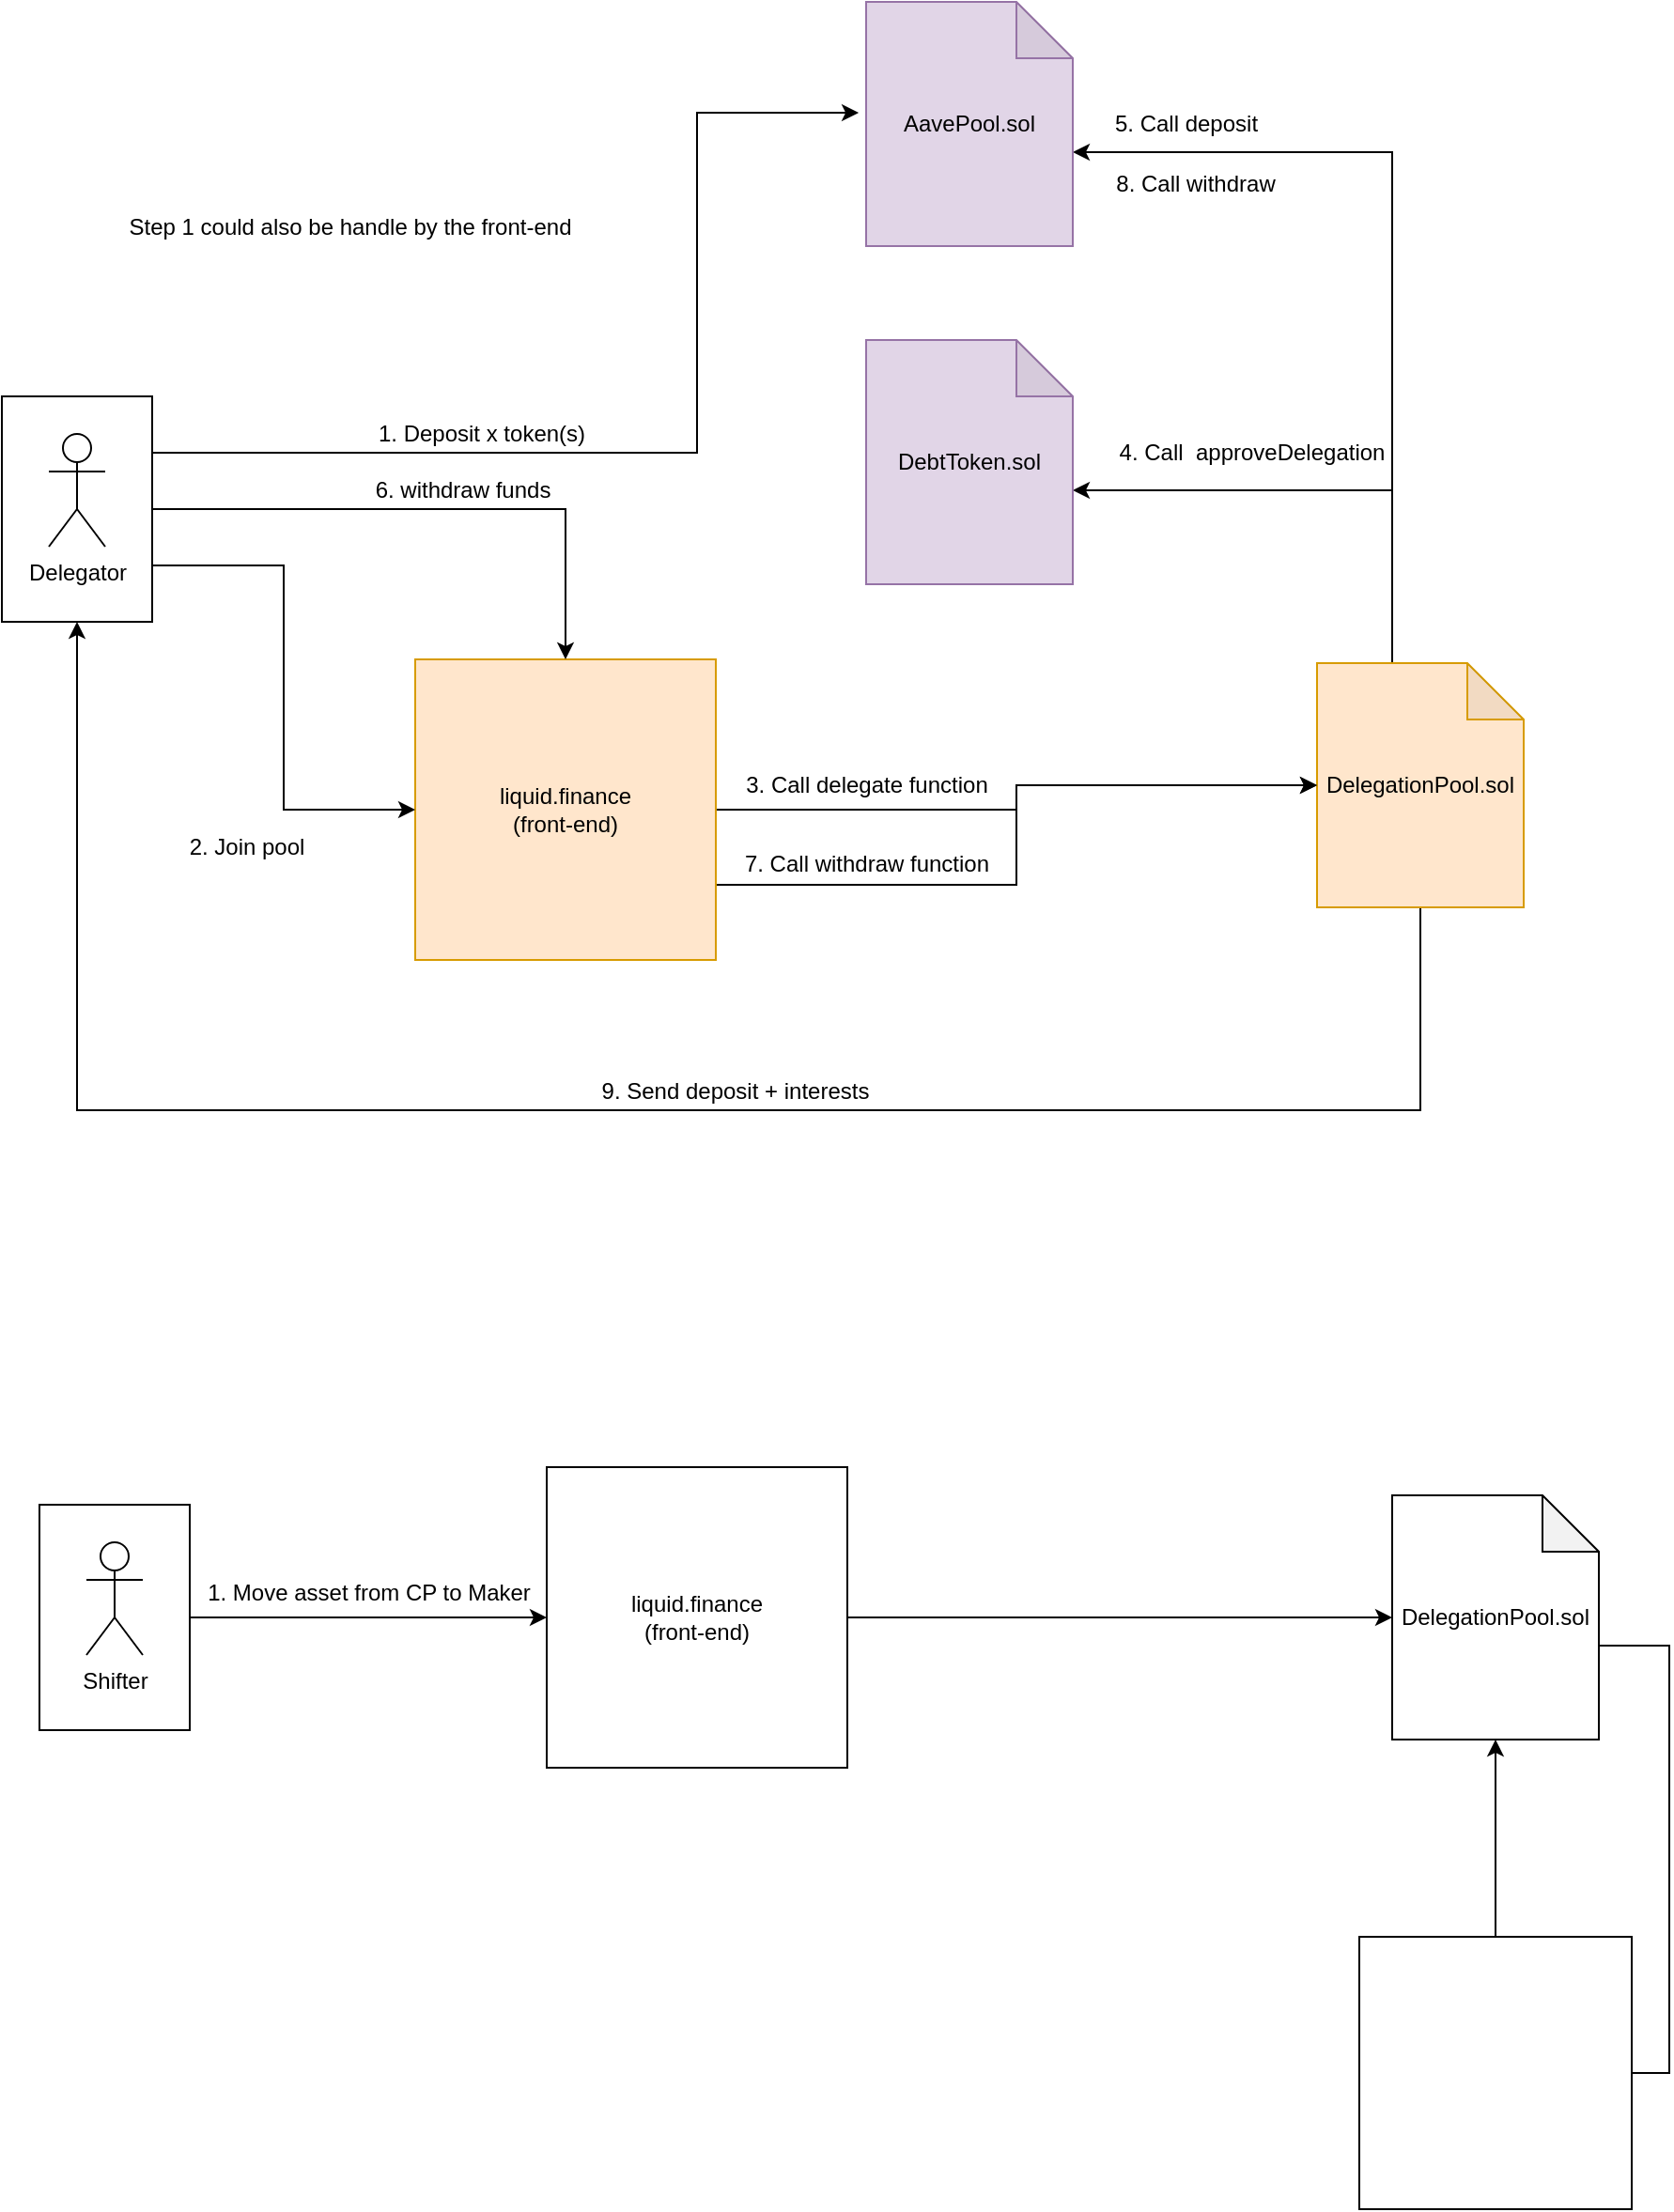 <mxfile version="13.5.5" type="github"><diagram id="NTMcU_fwxbcvkcv0-qTo" name="Page-1"><mxGraphModel dx="2946" dy="2336" grid="1" gridSize="10" guides="1" tooltips="1" connect="1" arrows="1" fold="1" page="1" pageScale="1" pageWidth="827" pageHeight="1169" math="0" shadow="0"><root><mxCell id="0"/><mxCell id="1" parent="0"/><mxCell id="UauZa3AIQCPvGjIYSBmQ-29" style="edgeStyle=orthogonalEdgeStyle;rounded=0;orthogonalLoop=1;jettySize=auto;html=1;exitX=0.5;exitY=1;exitDx=0;exitDy=0;exitPerimeter=0;entryX=0.5;entryY=1;entryDx=0;entryDy=0;" edge="1" parent="1" source="UauZa3AIQCPvGjIYSBmQ-1" target="UauZa3AIQCPvGjIYSBmQ-11"><mxGeometry relative="1" as="geometry"><Array as="points"><mxPoint x="765" y="530"/><mxPoint x="50" y="530"/></Array></mxGeometry></mxCell><mxCell id="UauZa3AIQCPvGjIYSBmQ-39" style="edgeStyle=orthogonalEdgeStyle;rounded=0;orthogonalLoop=1;jettySize=auto;html=1;exitX=0;exitY=0;exitDx=40;exitDy=0;exitPerimeter=0;entryX=0;entryY=0;entryDx=110;entryDy=80;entryPerimeter=0;" edge="1" parent="1" source="UauZa3AIQCPvGjIYSBmQ-1" target="UauZa3AIQCPvGjIYSBmQ-3"><mxGeometry relative="1" as="geometry"/></mxCell><mxCell id="UauZa3AIQCPvGjIYSBmQ-45" style="edgeStyle=orthogonalEdgeStyle;rounded=0;orthogonalLoop=1;jettySize=auto;html=1;exitX=0;exitY=0;exitDx=40;exitDy=0;exitPerimeter=0;entryX=0;entryY=0;entryDx=110;entryDy=80;entryPerimeter=0;" edge="1" parent="1" source="UauZa3AIQCPvGjIYSBmQ-1" target="UauZa3AIQCPvGjIYSBmQ-34"><mxGeometry relative="1" as="geometry"/></mxCell><mxCell id="UauZa3AIQCPvGjIYSBmQ-1" value="DelegationPool.sol" style="shape=note;whiteSpace=wrap;html=1;backgroundOutline=1;darkOpacity=0.05;fillColor=#ffe6cc;strokeColor=#d79b00;" vertex="1" parent="1"><mxGeometry x="710" y="292" width="110" height="130" as="geometry"/></mxCell><mxCell id="UauZa3AIQCPvGjIYSBmQ-3" value="AavePool.sol" style="shape=note;whiteSpace=wrap;html=1;backgroundOutline=1;darkOpacity=0.05;fillColor=#e1d5e7;strokeColor=#9673a6;" vertex="1" parent="1"><mxGeometry x="470" y="-60" width="110" height="130" as="geometry"/></mxCell><mxCell id="UauZa3AIQCPvGjIYSBmQ-6" value="4. Call&amp;nbsp; approveDelegation" style="text;html=1;align=center;verticalAlign=middle;resizable=0;points=[];autosize=1;" vertex="1" parent="1"><mxGeometry x="595" y="170" width="160" height="20" as="geometry"/></mxCell><mxCell id="UauZa3AIQCPvGjIYSBmQ-12" value="" style="group" vertex="1" connectable="0" parent="1"><mxGeometry x="10" y="150" width="80" height="120" as="geometry"/></mxCell><mxCell id="UauZa3AIQCPvGjIYSBmQ-11" value="" style="rounded=0;whiteSpace=wrap;html=1;" vertex="1" parent="UauZa3AIQCPvGjIYSBmQ-12"><mxGeometry width="80" height="120" as="geometry"/></mxCell><mxCell id="UauZa3AIQCPvGjIYSBmQ-4" value="Delegator" style="shape=umlActor;verticalLabelPosition=bottom;verticalAlign=top;html=1;outlineConnect=0;" vertex="1" parent="UauZa3AIQCPvGjIYSBmQ-12"><mxGeometry x="25" y="20" width="30" height="60" as="geometry"/></mxCell><mxCell id="UauZa3AIQCPvGjIYSBmQ-13" style="edgeStyle=orthogonalEdgeStyle;rounded=0;orthogonalLoop=1;jettySize=auto;html=1;exitX=1;exitY=0.25;exitDx=0;exitDy=0;entryX=-0.036;entryY=0.454;entryDx=0;entryDy=0;entryPerimeter=0;" edge="1" parent="1" source="UauZa3AIQCPvGjIYSBmQ-11" target="UauZa3AIQCPvGjIYSBmQ-3"><mxGeometry relative="1" as="geometry"><Array as="points"><mxPoint x="380" y="180"/><mxPoint x="380" y="-1"/></Array></mxGeometry></mxCell><mxCell id="UauZa3AIQCPvGjIYSBmQ-14" value="1. Deposit x token(s)" style="text;html=1;align=center;verticalAlign=middle;resizable=0;points=[];autosize=1;" vertex="1" parent="1"><mxGeometry x="200" y="160" width="130" height="20" as="geometry"/></mxCell><mxCell id="UauZa3AIQCPvGjIYSBmQ-16" value="3. Call delegate function" style="text;html=1;align=center;verticalAlign=middle;resizable=0;points=[];autosize=1;" vertex="1" parent="1"><mxGeometry x="400" y="347" width="140" height="20" as="geometry"/></mxCell><mxCell id="UauZa3AIQCPvGjIYSBmQ-23" style="edgeStyle=orthogonalEdgeStyle;rounded=0;orthogonalLoop=1;jettySize=auto;html=1;exitX=1;exitY=0.5;exitDx=0;exitDy=0;entryX=0;entryY=0.5;entryDx=0;entryDy=0;entryPerimeter=0;" edge="1" parent="1" source="UauZa3AIQCPvGjIYSBmQ-20" target="UauZa3AIQCPvGjIYSBmQ-1"><mxGeometry relative="1" as="geometry"/></mxCell><mxCell id="UauZa3AIQCPvGjIYSBmQ-27" style="edgeStyle=orthogonalEdgeStyle;rounded=0;orthogonalLoop=1;jettySize=auto;html=1;exitX=1;exitY=0.75;exitDx=0;exitDy=0;entryX=0;entryY=0.5;entryDx=0;entryDy=0;entryPerimeter=0;" edge="1" parent="1" source="UauZa3AIQCPvGjIYSBmQ-20" target="UauZa3AIQCPvGjIYSBmQ-1"><mxGeometry relative="1" as="geometry"/></mxCell><mxCell id="UauZa3AIQCPvGjIYSBmQ-20" value="liquid.finance&lt;br&gt;(front-end)" style="whiteSpace=wrap;html=1;aspect=fixed;fillColor=#ffe6cc;strokeColor=#d79b00;" vertex="1" parent="1"><mxGeometry x="230" y="290" width="160" height="160" as="geometry"/></mxCell><mxCell id="UauZa3AIQCPvGjIYSBmQ-21" style="edgeStyle=orthogonalEdgeStyle;rounded=0;orthogonalLoop=1;jettySize=auto;html=1;exitX=1;exitY=0.75;exitDx=0;exitDy=0;entryX=0;entryY=0.5;entryDx=0;entryDy=0;" edge="1" parent="1" source="UauZa3AIQCPvGjIYSBmQ-11" target="UauZa3AIQCPvGjIYSBmQ-20"><mxGeometry relative="1" as="geometry"/></mxCell><mxCell id="UauZa3AIQCPvGjIYSBmQ-22" value="2. Join pool" style="text;html=1;align=center;verticalAlign=middle;resizable=0;points=[];autosize=1;" vertex="1" parent="1"><mxGeometry x="100" y="380" width="80" height="20" as="geometry"/></mxCell><mxCell id="UauZa3AIQCPvGjIYSBmQ-24" style="edgeStyle=orthogonalEdgeStyle;rounded=0;orthogonalLoop=1;jettySize=auto;html=1;exitX=1;exitY=0.5;exitDx=0;exitDy=0;entryX=0.5;entryY=0;entryDx=0;entryDy=0;" edge="1" parent="1" source="UauZa3AIQCPvGjIYSBmQ-11" target="UauZa3AIQCPvGjIYSBmQ-20"><mxGeometry relative="1" as="geometry"/></mxCell><mxCell id="UauZa3AIQCPvGjIYSBmQ-25" value="6. withdraw funds" style="text;html=1;align=center;verticalAlign=middle;resizable=0;points=[];autosize=1;" vertex="1" parent="1"><mxGeometry x="200" y="190" width="110" height="20" as="geometry"/></mxCell><mxCell id="UauZa3AIQCPvGjIYSBmQ-28" value="7. Call withdraw function" style="text;html=1;align=center;verticalAlign=middle;resizable=0;points=[];autosize=1;" vertex="1" parent="1"><mxGeometry x="395" y="389" width="150" height="20" as="geometry"/></mxCell><mxCell id="UauZa3AIQCPvGjIYSBmQ-30" value="9. Send deposit + interests" style="text;html=1;align=center;verticalAlign=middle;resizable=0;points=[];autosize=1;" vertex="1" parent="1"><mxGeometry x="320" y="510" width="160" height="20" as="geometry"/></mxCell><mxCell id="UauZa3AIQCPvGjIYSBmQ-34" value="DebtToken.sol" style="shape=note;whiteSpace=wrap;html=1;backgroundOutline=1;darkOpacity=0.05;fillColor=#e1d5e7;strokeColor=#9673a6;" vertex="1" parent="1"><mxGeometry x="470" y="120" width="110" height="130" as="geometry"/></mxCell><mxCell id="UauZa3AIQCPvGjIYSBmQ-41" value="5. Call deposit" style="text;html=1;align=center;verticalAlign=middle;resizable=0;points=[];autosize=1;" vertex="1" parent="1"><mxGeometry x="595" y="-5" width="90" height="20" as="geometry"/></mxCell><mxCell id="UauZa3AIQCPvGjIYSBmQ-46" value="8. Call withdraw" style="text;html=1;align=center;verticalAlign=middle;resizable=0;points=[];autosize=1;" vertex="1" parent="1"><mxGeometry x="595" y="27" width="100" height="20" as="geometry"/></mxCell><mxCell id="UauZa3AIQCPvGjIYSBmQ-47" value="Step 1 could also be handle by the front-end" style="text;html=1;align=center;verticalAlign=middle;resizable=0;points=[];autosize=1;" vertex="1" parent="1"><mxGeometry x="70" y="50" width="250" height="20" as="geometry"/></mxCell><mxCell id="UauZa3AIQCPvGjIYSBmQ-48" value="" style="group" vertex="1" connectable="0" parent="1"><mxGeometry x="30" y="740" width="80" height="120" as="geometry"/></mxCell><mxCell id="UauZa3AIQCPvGjIYSBmQ-49" value="" style="rounded=0;whiteSpace=wrap;html=1;" vertex="1" parent="UauZa3AIQCPvGjIYSBmQ-48"><mxGeometry width="80" height="120" as="geometry"/></mxCell><mxCell id="UauZa3AIQCPvGjIYSBmQ-50" value="Shifter" style="shape=umlActor;verticalLabelPosition=bottom;verticalAlign=top;html=1;outlineConnect=0;" vertex="1" parent="UauZa3AIQCPvGjIYSBmQ-48"><mxGeometry x="25" y="20" width="30" height="60" as="geometry"/></mxCell><mxCell id="UauZa3AIQCPvGjIYSBmQ-54" style="edgeStyle=orthogonalEdgeStyle;rounded=0;orthogonalLoop=1;jettySize=auto;html=1;exitX=1;exitY=0.5;exitDx=0;exitDy=0;entryX=0;entryY=0.5;entryDx=0;entryDy=0;entryPerimeter=0;" edge="1" parent="1" source="UauZa3AIQCPvGjIYSBmQ-51" target="UauZa3AIQCPvGjIYSBmQ-55"><mxGeometry relative="1" as="geometry"><mxPoint x="580" y="795" as="targetPoint"/></mxGeometry></mxCell><mxCell id="UauZa3AIQCPvGjIYSBmQ-51" value="liquid.finance&lt;br&gt;(front-end)" style="whiteSpace=wrap;html=1;aspect=fixed;" vertex="1" parent="1"><mxGeometry x="300" y="720" width="160" height="160" as="geometry"/></mxCell><mxCell id="UauZa3AIQCPvGjIYSBmQ-52" style="edgeStyle=orthogonalEdgeStyle;rounded=0;orthogonalLoop=1;jettySize=auto;html=1;exitX=1;exitY=0.5;exitDx=0;exitDy=0;entryX=0;entryY=0.5;entryDx=0;entryDy=0;" edge="1" parent="1" source="UauZa3AIQCPvGjIYSBmQ-49" target="UauZa3AIQCPvGjIYSBmQ-51"><mxGeometry relative="1" as="geometry"/></mxCell><mxCell id="UauZa3AIQCPvGjIYSBmQ-53" value="1. Move asset from CP to Maker" style="text;html=1;align=center;verticalAlign=middle;resizable=0;points=[];autosize=1;" vertex="1" parent="1"><mxGeometry x="110" y="777" width="190" height="20" as="geometry"/></mxCell><mxCell id="UauZa3AIQCPvGjIYSBmQ-57" style="edgeStyle=orthogonalEdgeStyle;rounded=0;orthogonalLoop=1;jettySize=auto;html=1;exitX=0;exitY=0;exitDx=110;exitDy=80;exitPerimeter=0;entryX=1;entryY=0.5;entryDx=0;entryDy=0;endArrow=none;endFill=0;" edge="1" parent="1" source="UauZa3AIQCPvGjIYSBmQ-55" target="UauZa3AIQCPvGjIYSBmQ-56"><mxGeometry relative="1" as="geometry"/></mxCell><mxCell id="UauZa3AIQCPvGjIYSBmQ-55" value="DelegationPool.sol" style="shape=note;whiteSpace=wrap;html=1;backgroundOutline=1;darkOpacity=0.05;" vertex="1" parent="1"><mxGeometry x="750" y="735" width="110" height="130" as="geometry"/></mxCell><mxCell id="UauZa3AIQCPvGjIYSBmQ-58" style="edgeStyle=orthogonalEdgeStyle;rounded=0;orthogonalLoop=1;jettySize=auto;html=1;exitX=0.5;exitY=0;exitDx=0;exitDy=0;entryX=0.5;entryY=1;entryDx=0;entryDy=0;entryPerimeter=0;" edge="1" parent="1" source="UauZa3AIQCPvGjIYSBmQ-56" target="UauZa3AIQCPvGjIYSBmQ-55"><mxGeometry relative="1" as="geometry"/></mxCell><mxCell id="UauZa3AIQCPvGjIYSBmQ-56" value="" style="whiteSpace=wrap;html=1;aspect=fixed;" vertex="1" parent="1"><mxGeometry x="732.5" y="970" width="145" height="145" as="geometry"/></mxCell></root></mxGraphModel></diagram></mxfile>